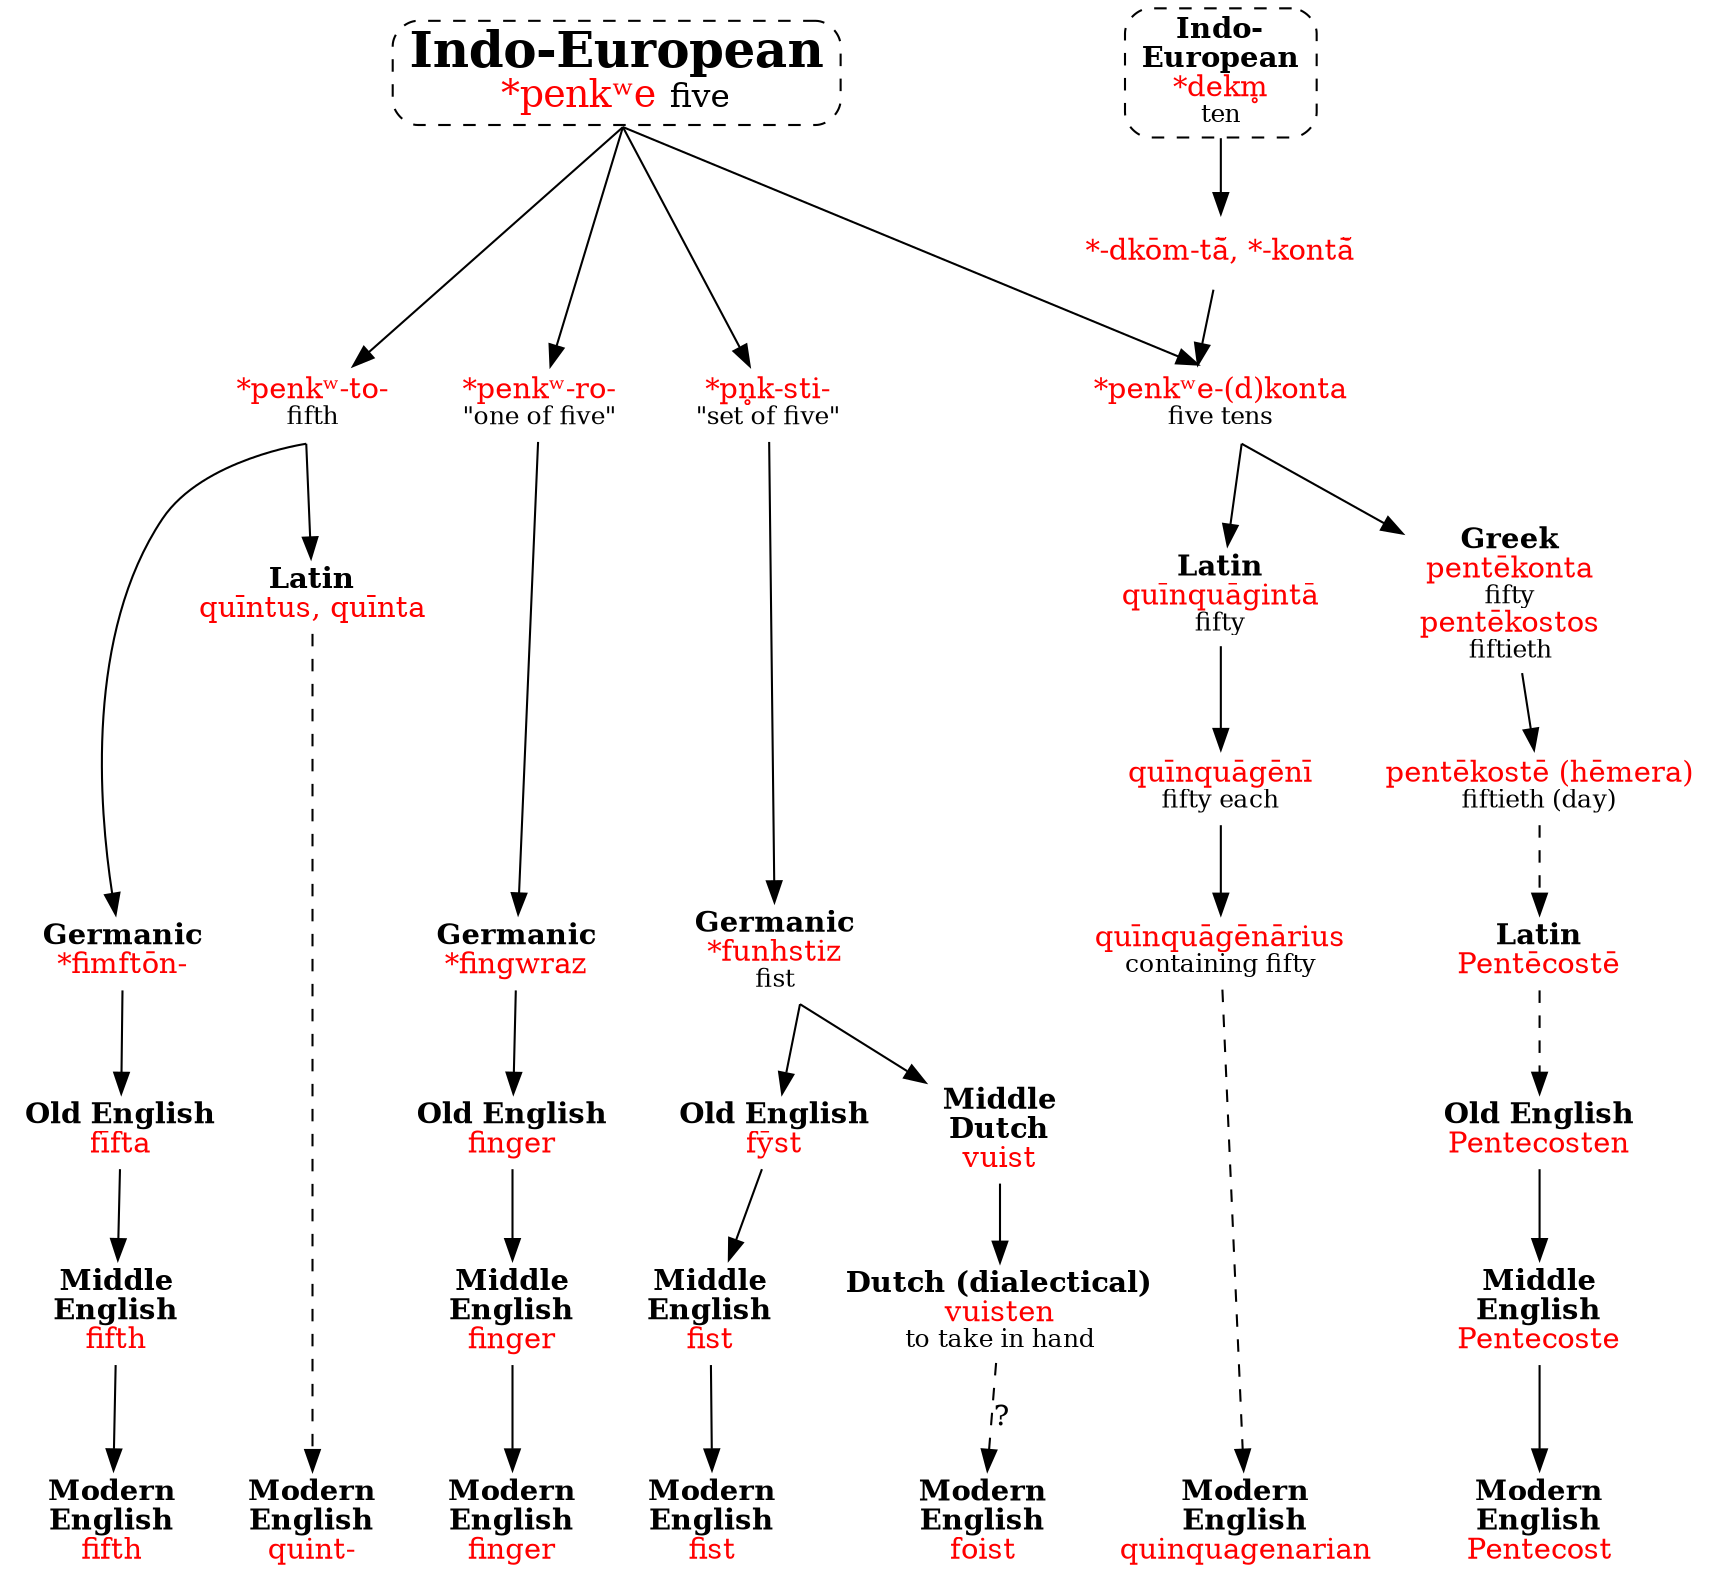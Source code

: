 strict digraph {
node [shape=none]

penkwe [label=<<font point-size="24"><b>Indo-European</b></font><br/><font point-size="18" color="red">*penkʷe </font><font point-size="16">five</font>> shape=box style="dashed,rounded" URL="penkwe-five0.svg" tooltip="Indo-European \"*penkʷe\" five"]
penkwto [label=<<font color="red">*penkʷ-to-</font><br/><font point-size="12">fifth</font>>]
penkwro [label=<<font color="red">*penkʷ-ro-</font><br/><font point-size="12">"one of five"</font>>]
pnksti [label=<<font color="red">*pn̥k-sti-</font><br/><font point-size="12">"set of five"</font>>]
penkwe -> { penkwekonta penkwto pnksti penkwro } [sametail=1]
penkwekonta [label=<<font color="red">*penkʷe-(d)konta</font><br/><font point-size="12">five tens</font>>]
penkwe -> penkwekonta [sametail=1 samehead=1]
kontaIE -> penkwekonta [sametail=1 samehead=1]

/* dekm */
dekmIE [label=<<b>Indo-<br/>European</b><br/><font color="red">*dekm̥</font><br/><font point-size="12">ten</font>> shape=box style="dashed,rounded" URL="dekm-ten2.svg"]
kontaIE [label=<<font color="red">*-dkōm-tā̆, *-kontā̆</font>>] // accents render correctly
dekmIE -> kontaIE [sametail=1]

/* quinquagenarian, Pentecost */
quinquagintaL [label=<<b>Latin</b><br/><font color="red">quīnquāgintā</font><br/><font point-size="12">fifty</font>>]
quinquageniL [label=<<font color="red">quīnquāgēnī</font><br/><font point-size="12">fifty each</font>>]
quinquagenariusL [label=<<font color="red">quīnquāgēnārius</font><br/><font point-size="12">containing fifty</font>>]
quinquagenarian [label=<<b>Modern<br/>English</b><br/><font color="red">quinquagenarian</font>>]
penkwekonta -> quinquagintaL [sametail=1]
quinquagintaL -> quinquageniL -> quinquagenariusL [weight=3]
quinquagenariusL -> quinquagenarian [style=dashed]
pentekontaG [label=<<b>Greek</b><br/><font color="red">pentēkonta</font><br/><font point-size="12">fifty</font><br/><font color="red">pentēkostos</font><br/><font point-size="12">fiftieth</font>>]
pentekosteG [label=<<font color="red">pentēkostē (hēmera)</font><br/><font point-size="12">fiftieth (day)</font>>]
pentecosteL [label=<<b>Latin</b><br/><font color="red">Pentēcostē</font>>] // Late Latin
pentecostenOE [label=<<b>Old English</b><br/><font color="red">Pentecosten</font>>]
pentecosteME [label=<<b>Middle<br/>English</b><br/><font color="red">Pentecoste</font>>]
pentecost [label=<<b>Modern<br/>English</b><br/><font color="red">Pentecost</font>>]
penkwekonta -> pentekontaG [sametail=1]
pentekontaG -> pentekosteG
pentekosteG -> pentecosteL -> pentecostenOE [style=dashed]
pentecostenOE -> pentecosteME -> pentecost

/* finger */
fingwrazGm [label=<<b>Germanic</b><br/><font color="red">*fingwraz</font>>]
fingerOE [label=<<b>Old English</b><br/><font color="red">finger</font>>]
fingerME [label=<<b>Middle<br/>English</b><br/><font color="red">finger</font>>]
finger [label=<<b>Modern<br/>English</b><br/><font color="red">finger</font>>]
penkwro -> fingwrazGm -> fingerOE -> fingerME -> finger

/* fist, foist */
funhstizGm  [label=<<b>Germanic</b><br/><font color="red">*funhstiz</font><br/><font point-size="12">fist</font>>]
pnksti -> funhstizGm
fystOE [label=<<b>Old English</b><br/><font color="red">fȳst</font>>]
fistME [label=<<b>Middle<br/>English</b><br/><font color="red">fist</font>>]
fist [label=<<b>Modern<br/>English</b><br/><font color="red">fist</font>>]
funhstizGm -> fystOE [sametail=1]
fystOE -> fistME -> fist
vuistMD [label=<<b>Middle<br/>Dutch</b><br/><font color="red">vuist</font>>]
vuistenD [label=<<b>Dutch (dialectical)</b><br/><font color="red">vuisten</font><br/><font point-size="12">to take in hand</font>>]
foist  [label=<<b>Modern<br/>English</b><br/><font color="red">foist</font>>]
funhstizGm -> vuistMD [sametail=1]
vuistMD -> vuistenD
vuistenD -> foist [style=dashed label="?"]

/* fifth, quint */
fimftonGm [label=<<b>Germanic</b><br/><font color="red">*fimftōn-</font>>]
fiftaOE [label=<<b>Old English</b><br/><font color="red">fīfta</font>>]
fifthME [label=<<b>Middle<br/>English</b><br/><font color="red">fifth</font>>]
fifth [label=<<b>Modern<br/>English</b><br/><font color="red">fifth</font>>]
penkwto -> fimftonGm [sametail=1]
fimftonGm -> fiftaOE -> fifthME -> fifth
quintusL [label=<<b>Latin</b><br/><font color="red">quīntus, quīnta</font>>]
quintE [label=<<b>Modern<br/>English</b><br/><font color="red">quint-</font>>]
penkwto -> quintusL [sametail=1]
quintusL -> quintE [style=dashed]

{ rank=sink quinquagenarian pentecost fist foist finger fifth quintE }
{ rank=source penkwe dekmIE }
{ rank=same penkwekonta penkwro penkwto pnksti }
{ rank=same fiftaOE fingerOE fystOE vuistMD pentecostenOE }
{ rank=same quintusL quinquagintaL pentekontaG }
{ rank=same fimftonGm fingwrazGm funhstizGm }
}